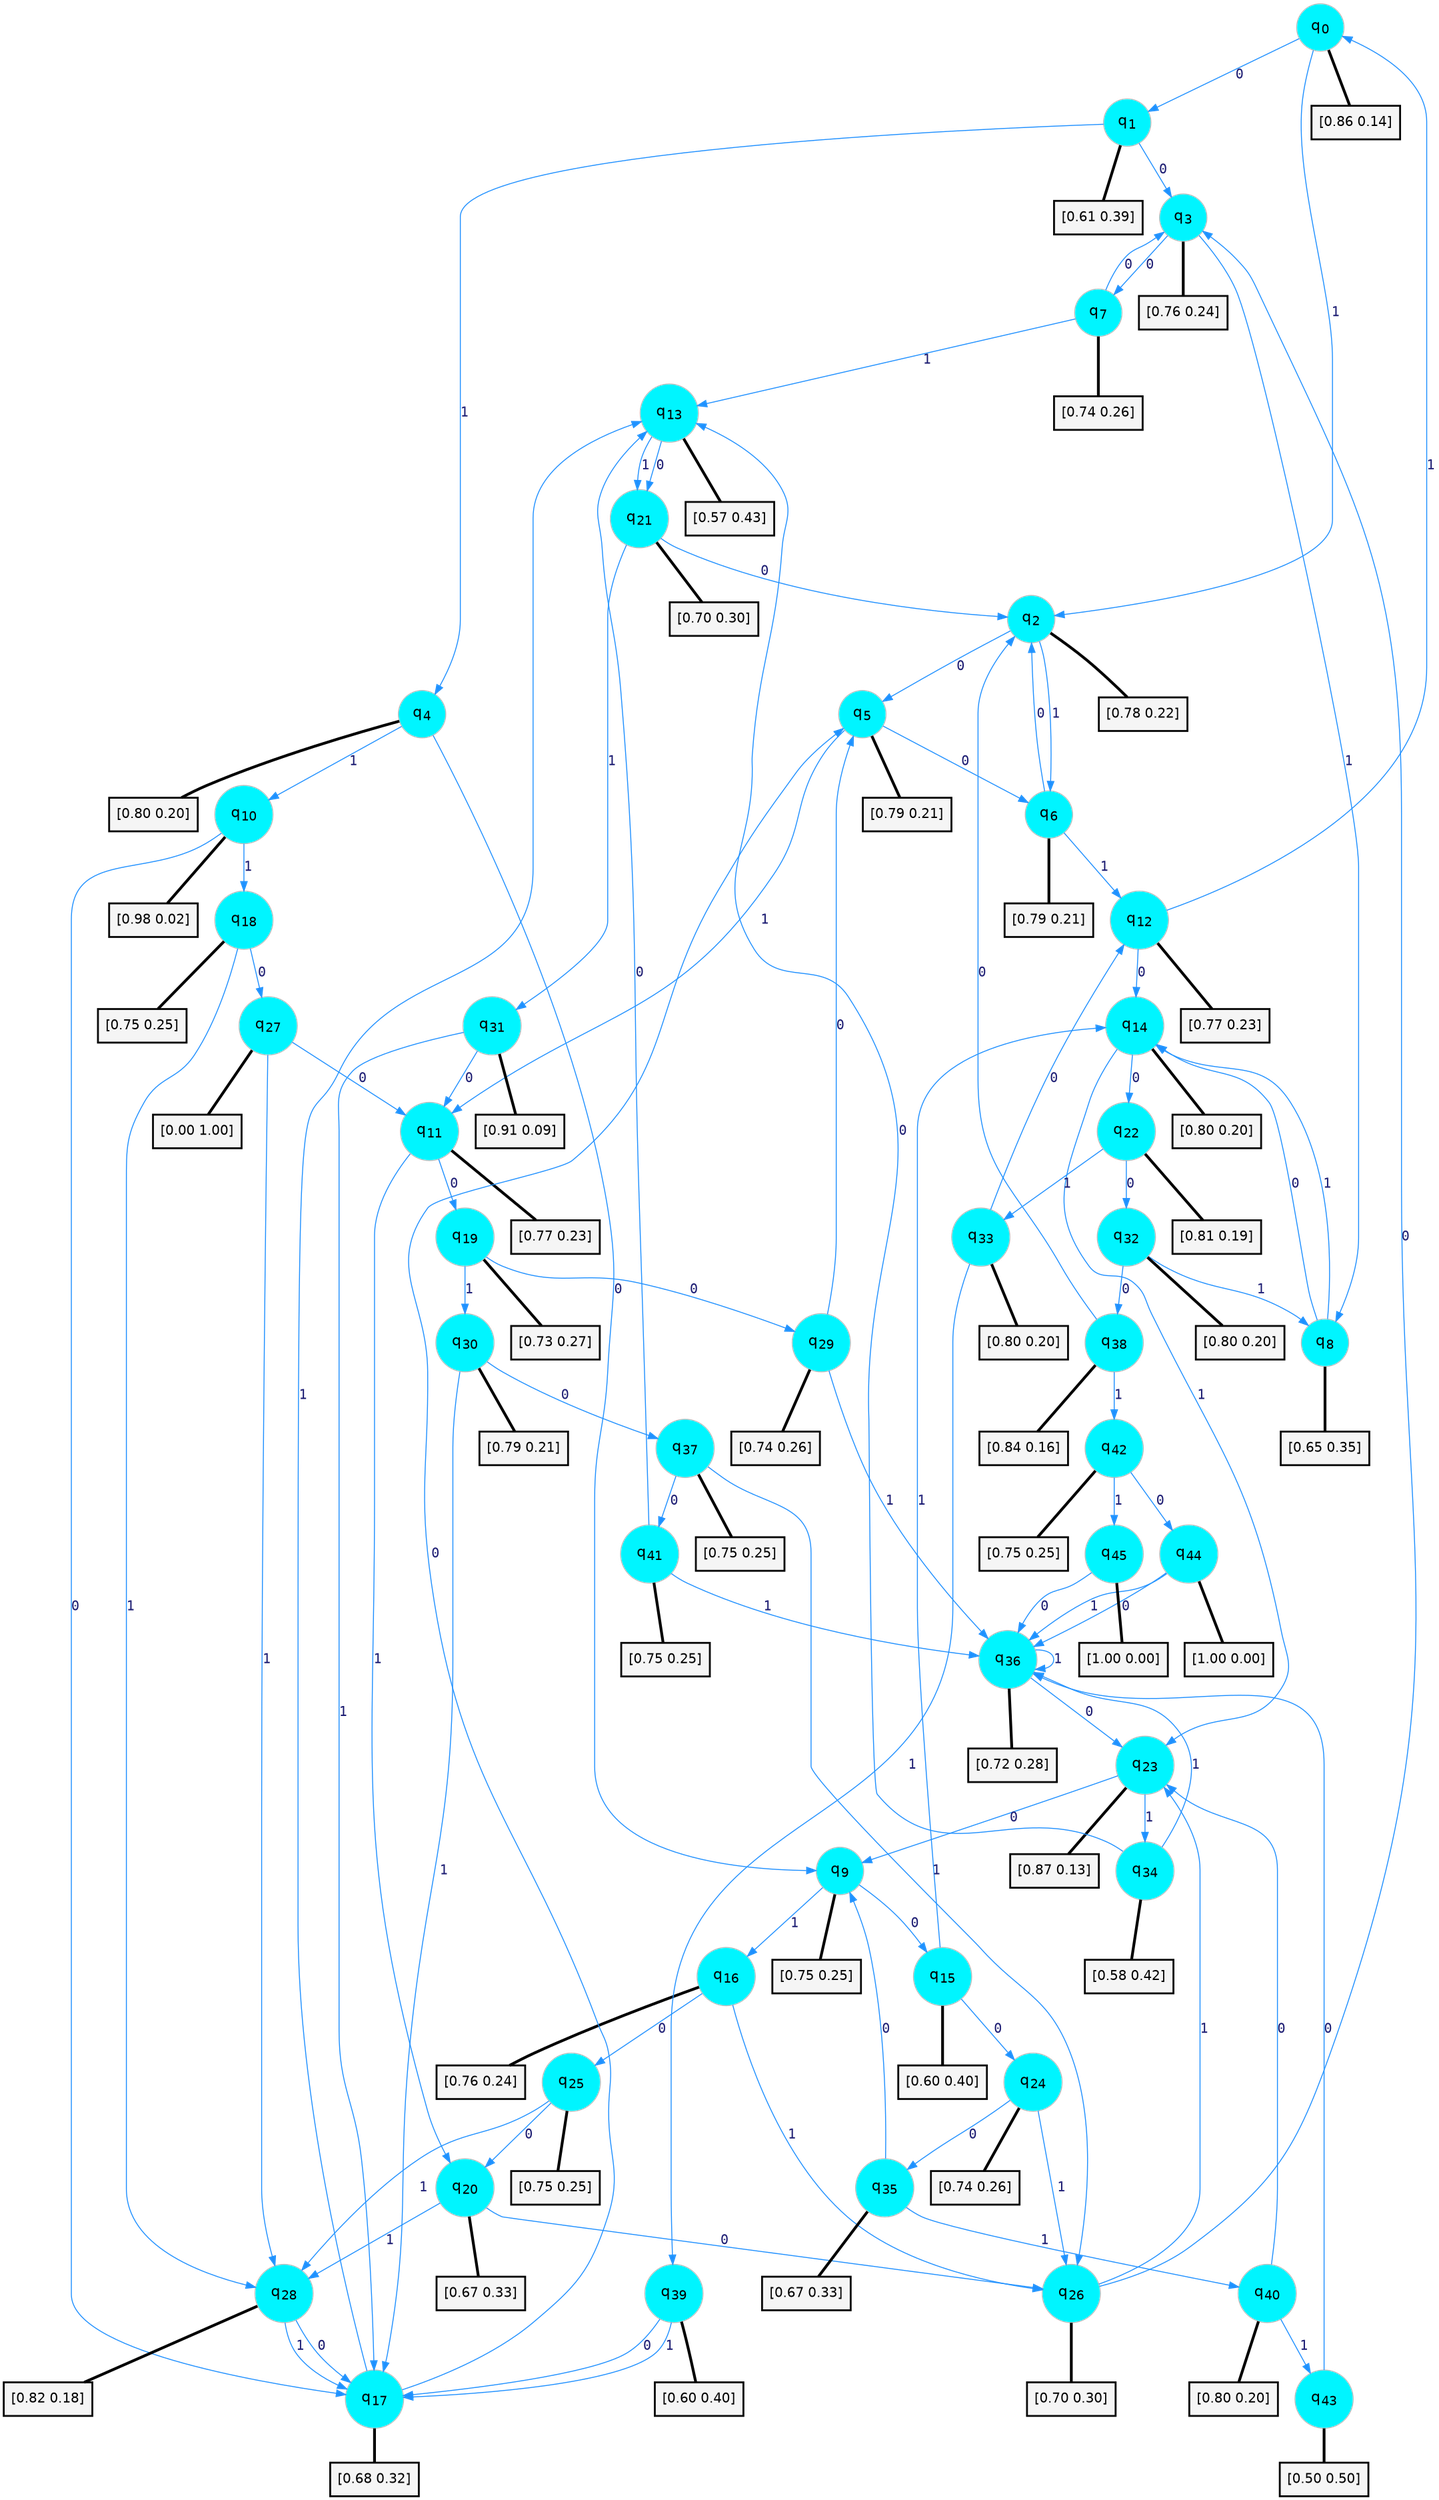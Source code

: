 digraph G {
graph [
bgcolor=transparent, dpi=300, rankdir=TD, size="40,25"];
node [
color=gray, fillcolor=turquoise1, fontcolor=black, fontname=Helvetica, fontsize=16, fontweight=bold, shape=circle, style=filled];
edge [
arrowsize=1, color=dodgerblue1, fontcolor=midnightblue, fontname=courier, fontweight=bold, penwidth=1, style=solid, weight=20];
0[label=<q<SUB>0</SUB>>];
1[label=<q<SUB>1</SUB>>];
2[label=<q<SUB>2</SUB>>];
3[label=<q<SUB>3</SUB>>];
4[label=<q<SUB>4</SUB>>];
5[label=<q<SUB>5</SUB>>];
6[label=<q<SUB>6</SUB>>];
7[label=<q<SUB>7</SUB>>];
8[label=<q<SUB>8</SUB>>];
9[label=<q<SUB>9</SUB>>];
10[label=<q<SUB>10</SUB>>];
11[label=<q<SUB>11</SUB>>];
12[label=<q<SUB>12</SUB>>];
13[label=<q<SUB>13</SUB>>];
14[label=<q<SUB>14</SUB>>];
15[label=<q<SUB>15</SUB>>];
16[label=<q<SUB>16</SUB>>];
17[label=<q<SUB>17</SUB>>];
18[label=<q<SUB>18</SUB>>];
19[label=<q<SUB>19</SUB>>];
20[label=<q<SUB>20</SUB>>];
21[label=<q<SUB>21</SUB>>];
22[label=<q<SUB>22</SUB>>];
23[label=<q<SUB>23</SUB>>];
24[label=<q<SUB>24</SUB>>];
25[label=<q<SUB>25</SUB>>];
26[label=<q<SUB>26</SUB>>];
27[label=<q<SUB>27</SUB>>];
28[label=<q<SUB>28</SUB>>];
29[label=<q<SUB>29</SUB>>];
30[label=<q<SUB>30</SUB>>];
31[label=<q<SUB>31</SUB>>];
32[label=<q<SUB>32</SUB>>];
33[label=<q<SUB>33</SUB>>];
34[label=<q<SUB>34</SUB>>];
35[label=<q<SUB>35</SUB>>];
36[label=<q<SUB>36</SUB>>];
37[label=<q<SUB>37</SUB>>];
38[label=<q<SUB>38</SUB>>];
39[label=<q<SUB>39</SUB>>];
40[label=<q<SUB>40</SUB>>];
41[label=<q<SUB>41</SUB>>];
42[label=<q<SUB>42</SUB>>];
43[label=<q<SUB>43</SUB>>];
44[label=<q<SUB>44</SUB>>];
45[label=<q<SUB>45</SUB>>];
46[label="[0.86 0.14]", shape=box,fontcolor=black, fontname=Helvetica, fontsize=14, penwidth=2, fillcolor=whitesmoke,color=black];
47[label="[0.61 0.39]", shape=box,fontcolor=black, fontname=Helvetica, fontsize=14, penwidth=2, fillcolor=whitesmoke,color=black];
48[label="[0.78 0.22]", shape=box,fontcolor=black, fontname=Helvetica, fontsize=14, penwidth=2, fillcolor=whitesmoke,color=black];
49[label="[0.76 0.24]", shape=box,fontcolor=black, fontname=Helvetica, fontsize=14, penwidth=2, fillcolor=whitesmoke,color=black];
50[label="[0.80 0.20]", shape=box,fontcolor=black, fontname=Helvetica, fontsize=14, penwidth=2, fillcolor=whitesmoke,color=black];
51[label="[0.79 0.21]", shape=box,fontcolor=black, fontname=Helvetica, fontsize=14, penwidth=2, fillcolor=whitesmoke,color=black];
52[label="[0.79 0.21]", shape=box,fontcolor=black, fontname=Helvetica, fontsize=14, penwidth=2, fillcolor=whitesmoke,color=black];
53[label="[0.74 0.26]", shape=box,fontcolor=black, fontname=Helvetica, fontsize=14, penwidth=2, fillcolor=whitesmoke,color=black];
54[label="[0.65 0.35]", shape=box,fontcolor=black, fontname=Helvetica, fontsize=14, penwidth=2, fillcolor=whitesmoke,color=black];
55[label="[0.75 0.25]", shape=box,fontcolor=black, fontname=Helvetica, fontsize=14, penwidth=2, fillcolor=whitesmoke,color=black];
56[label="[0.98 0.02]", shape=box,fontcolor=black, fontname=Helvetica, fontsize=14, penwidth=2, fillcolor=whitesmoke,color=black];
57[label="[0.77 0.23]", shape=box,fontcolor=black, fontname=Helvetica, fontsize=14, penwidth=2, fillcolor=whitesmoke,color=black];
58[label="[0.77 0.23]", shape=box,fontcolor=black, fontname=Helvetica, fontsize=14, penwidth=2, fillcolor=whitesmoke,color=black];
59[label="[0.57 0.43]", shape=box,fontcolor=black, fontname=Helvetica, fontsize=14, penwidth=2, fillcolor=whitesmoke,color=black];
60[label="[0.80 0.20]", shape=box,fontcolor=black, fontname=Helvetica, fontsize=14, penwidth=2, fillcolor=whitesmoke,color=black];
61[label="[0.60 0.40]", shape=box,fontcolor=black, fontname=Helvetica, fontsize=14, penwidth=2, fillcolor=whitesmoke,color=black];
62[label="[0.76 0.24]", shape=box,fontcolor=black, fontname=Helvetica, fontsize=14, penwidth=2, fillcolor=whitesmoke,color=black];
63[label="[0.68 0.32]", shape=box,fontcolor=black, fontname=Helvetica, fontsize=14, penwidth=2, fillcolor=whitesmoke,color=black];
64[label="[0.75 0.25]", shape=box,fontcolor=black, fontname=Helvetica, fontsize=14, penwidth=2, fillcolor=whitesmoke,color=black];
65[label="[0.73 0.27]", shape=box,fontcolor=black, fontname=Helvetica, fontsize=14, penwidth=2, fillcolor=whitesmoke,color=black];
66[label="[0.67 0.33]", shape=box,fontcolor=black, fontname=Helvetica, fontsize=14, penwidth=2, fillcolor=whitesmoke,color=black];
67[label="[0.70 0.30]", shape=box,fontcolor=black, fontname=Helvetica, fontsize=14, penwidth=2, fillcolor=whitesmoke,color=black];
68[label="[0.81 0.19]", shape=box,fontcolor=black, fontname=Helvetica, fontsize=14, penwidth=2, fillcolor=whitesmoke,color=black];
69[label="[0.87 0.13]", shape=box,fontcolor=black, fontname=Helvetica, fontsize=14, penwidth=2, fillcolor=whitesmoke,color=black];
70[label="[0.74 0.26]", shape=box,fontcolor=black, fontname=Helvetica, fontsize=14, penwidth=2, fillcolor=whitesmoke,color=black];
71[label="[0.75 0.25]", shape=box,fontcolor=black, fontname=Helvetica, fontsize=14, penwidth=2, fillcolor=whitesmoke,color=black];
72[label="[0.70 0.30]", shape=box,fontcolor=black, fontname=Helvetica, fontsize=14, penwidth=2, fillcolor=whitesmoke,color=black];
73[label="[0.00 1.00]", shape=box,fontcolor=black, fontname=Helvetica, fontsize=14, penwidth=2, fillcolor=whitesmoke,color=black];
74[label="[0.82 0.18]", shape=box,fontcolor=black, fontname=Helvetica, fontsize=14, penwidth=2, fillcolor=whitesmoke,color=black];
75[label="[0.74 0.26]", shape=box,fontcolor=black, fontname=Helvetica, fontsize=14, penwidth=2, fillcolor=whitesmoke,color=black];
76[label="[0.79 0.21]", shape=box,fontcolor=black, fontname=Helvetica, fontsize=14, penwidth=2, fillcolor=whitesmoke,color=black];
77[label="[0.91 0.09]", shape=box,fontcolor=black, fontname=Helvetica, fontsize=14, penwidth=2, fillcolor=whitesmoke,color=black];
78[label="[0.80 0.20]", shape=box,fontcolor=black, fontname=Helvetica, fontsize=14, penwidth=2, fillcolor=whitesmoke,color=black];
79[label="[0.80 0.20]", shape=box,fontcolor=black, fontname=Helvetica, fontsize=14, penwidth=2, fillcolor=whitesmoke,color=black];
80[label="[0.58 0.42]", shape=box,fontcolor=black, fontname=Helvetica, fontsize=14, penwidth=2, fillcolor=whitesmoke,color=black];
81[label="[0.67 0.33]", shape=box,fontcolor=black, fontname=Helvetica, fontsize=14, penwidth=2, fillcolor=whitesmoke,color=black];
82[label="[0.72 0.28]", shape=box,fontcolor=black, fontname=Helvetica, fontsize=14, penwidth=2, fillcolor=whitesmoke,color=black];
83[label="[0.75 0.25]", shape=box,fontcolor=black, fontname=Helvetica, fontsize=14, penwidth=2, fillcolor=whitesmoke,color=black];
84[label="[0.84 0.16]", shape=box,fontcolor=black, fontname=Helvetica, fontsize=14, penwidth=2, fillcolor=whitesmoke,color=black];
85[label="[0.60 0.40]", shape=box,fontcolor=black, fontname=Helvetica, fontsize=14, penwidth=2, fillcolor=whitesmoke,color=black];
86[label="[0.80 0.20]", shape=box,fontcolor=black, fontname=Helvetica, fontsize=14, penwidth=2, fillcolor=whitesmoke,color=black];
87[label="[0.75 0.25]", shape=box,fontcolor=black, fontname=Helvetica, fontsize=14, penwidth=2, fillcolor=whitesmoke,color=black];
88[label="[0.75 0.25]", shape=box,fontcolor=black, fontname=Helvetica, fontsize=14, penwidth=2, fillcolor=whitesmoke,color=black];
89[label="[0.50 0.50]", shape=box,fontcolor=black, fontname=Helvetica, fontsize=14, penwidth=2, fillcolor=whitesmoke,color=black];
90[label="[1.00 0.00]", shape=box,fontcolor=black, fontname=Helvetica, fontsize=14, penwidth=2, fillcolor=whitesmoke,color=black];
91[label="[1.00 0.00]", shape=box,fontcolor=black, fontname=Helvetica, fontsize=14, penwidth=2, fillcolor=whitesmoke,color=black];
0->1 [label=0];
0->2 [label=1];
0->46 [arrowhead=none, penwidth=3,color=black];
1->3 [label=0];
1->4 [label=1];
1->47 [arrowhead=none, penwidth=3,color=black];
2->5 [label=0];
2->6 [label=1];
2->48 [arrowhead=none, penwidth=3,color=black];
3->7 [label=0];
3->8 [label=1];
3->49 [arrowhead=none, penwidth=3,color=black];
4->9 [label=0];
4->10 [label=1];
4->50 [arrowhead=none, penwidth=3,color=black];
5->6 [label=0];
5->11 [label=1];
5->51 [arrowhead=none, penwidth=3,color=black];
6->2 [label=0];
6->12 [label=1];
6->52 [arrowhead=none, penwidth=3,color=black];
7->3 [label=0];
7->13 [label=1];
7->53 [arrowhead=none, penwidth=3,color=black];
8->14 [label=0];
8->14 [label=1];
8->54 [arrowhead=none, penwidth=3,color=black];
9->15 [label=0];
9->16 [label=1];
9->55 [arrowhead=none, penwidth=3,color=black];
10->17 [label=0];
10->18 [label=1];
10->56 [arrowhead=none, penwidth=3,color=black];
11->19 [label=0];
11->20 [label=1];
11->57 [arrowhead=none, penwidth=3,color=black];
12->14 [label=0];
12->0 [label=1];
12->58 [arrowhead=none, penwidth=3,color=black];
13->21 [label=0];
13->21 [label=1];
13->59 [arrowhead=none, penwidth=3,color=black];
14->22 [label=0];
14->23 [label=1];
14->60 [arrowhead=none, penwidth=3,color=black];
15->24 [label=0];
15->14 [label=1];
15->61 [arrowhead=none, penwidth=3,color=black];
16->25 [label=0];
16->26 [label=1];
16->62 [arrowhead=none, penwidth=3,color=black];
17->5 [label=0];
17->13 [label=1];
17->63 [arrowhead=none, penwidth=3,color=black];
18->27 [label=0];
18->28 [label=1];
18->64 [arrowhead=none, penwidth=3,color=black];
19->29 [label=0];
19->30 [label=1];
19->65 [arrowhead=none, penwidth=3,color=black];
20->26 [label=0];
20->28 [label=1];
20->66 [arrowhead=none, penwidth=3,color=black];
21->2 [label=0];
21->31 [label=1];
21->67 [arrowhead=none, penwidth=3,color=black];
22->32 [label=0];
22->33 [label=1];
22->68 [arrowhead=none, penwidth=3,color=black];
23->9 [label=0];
23->34 [label=1];
23->69 [arrowhead=none, penwidth=3,color=black];
24->35 [label=0];
24->26 [label=1];
24->70 [arrowhead=none, penwidth=3,color=black];
25->20 [label=0];
25->28 [label=1];
25->71 [arrowhead=none, penwidth=3,color=black];
26->3 [label=0];
26->23 [label=1];
26->72 [arrowhead=none, penwidth=3,color=black];
27->11 [label=0];
27->28 [label=1];
27->73 [arrowhead=none, penwidth=3,color=black];
28->17 [label=0];
28->17 [label=1];
28->74 [arrowhead=none, penwidth=3,color=black];
29->5 [label=0];
29->36 [label=1];
29->75 [arrowhead=none, penwidth=3,color=black];
30->37 [label=0];
30->17 [label=1];
30->76 [arrowhead=none, penwidth=3,color=black];
31->11 [label=0];
31->17 [label=1];
31->77 [arrowhead=none, penwidth=3,color=black];
32->38 [label=0];
32->8 [label=1];
32->78 [arrowhead=none, penwidth=3,color=black];
33->12 [label=0];
33->39 [label=1];
33->79 [arrowhead=none, penwidth=3,color=black];
34->13 [label=0];
34->36 [label=1];
34->80 [arrowhead=none, penwidth=3,color=black];
35->9 [label=0];
35->40 [label=1];
35->81 [arrowhead=none, penwidth=3,color=black];
36->23 [label=0];
36->36 [label=1];
36->82 [arrowhead=none, penwidth=3,color=black];
37->41 [label=0];
37->26 [label=1];
37->83 [arrowhead=none, penwidth=3,color=black];
38->2 [label=0];
38->42 [label=1];
38->84 [arrowhead=none, penwidth=3,color=black];
39->17 [label=0];
39->17 [label=1];
39->85 [arrowhead=none, penwidth=3,color=black];
40->23 [label=0];
40->43 [label=1];
40->86 [arrowhead=none, penwidth=3,color=black];
41->13 [label=0];
41->36 [label=1];
41->87 [arrowhead=none, penwidth=3,color=black];
42->44 [label=0];
42->45 [label=1];
42->88 [arrowhead=none, penwidth=3,color=black];
43->36 [label=0];
43->89 [arrowhead=none, penwidth=3,color=black];
44->36 [label=0];
44->36 [label=1];
44->90 [arrowhead=none, penwidth=3,color=black];
45->36 [label=0];
45->91 [arrowhead=none, penwidth=3,color=black];
}
